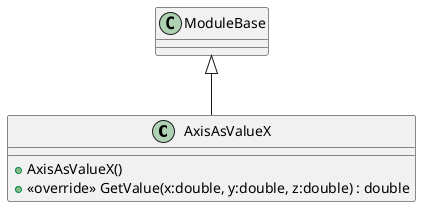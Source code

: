 @startuml
class AxisAsValueX {
    + AxisAsValueX()
    + <<override>> GetValue(x:double, y:double, z:double) : double
}
ModuleBase <|-- AxisAsValueX
@enduml
